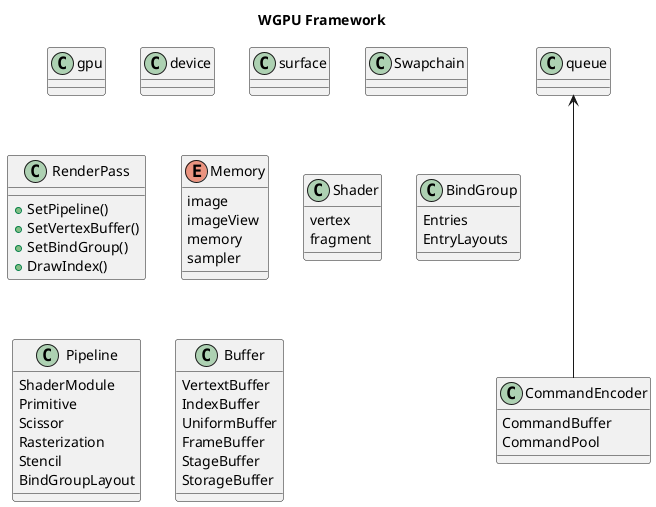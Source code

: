 @startuml
title WGPU Framework

queue <--- CommandEncoder

class gpu
class device
class queue
class surface

class Swapchain

class CommandEncoder {
    CommandBuffer
    CommandPool
}

class RenderPass {
    +SetPipeline()
    +SetVertexBuffer()
    +SetBindGroup()
    +DrawIndex()
}

enum Memory {
    image
    imageView
    memory
    sampler
}

class Shader {
    vertex
    fragment
}

class BindGroup {
    Entries
    EntryLayouts
}

class Pipeline {
    ShaderModule
    Primitive
    Scissor
    Rasterization
    Stencil
    BindGroupLayout
}


class Buffer {
    VertextBuffer
    IndexBuffer
    UniformBuffer
    FrameBuffer
    StageBuffer
    StorageBuffer
}
@enduml
